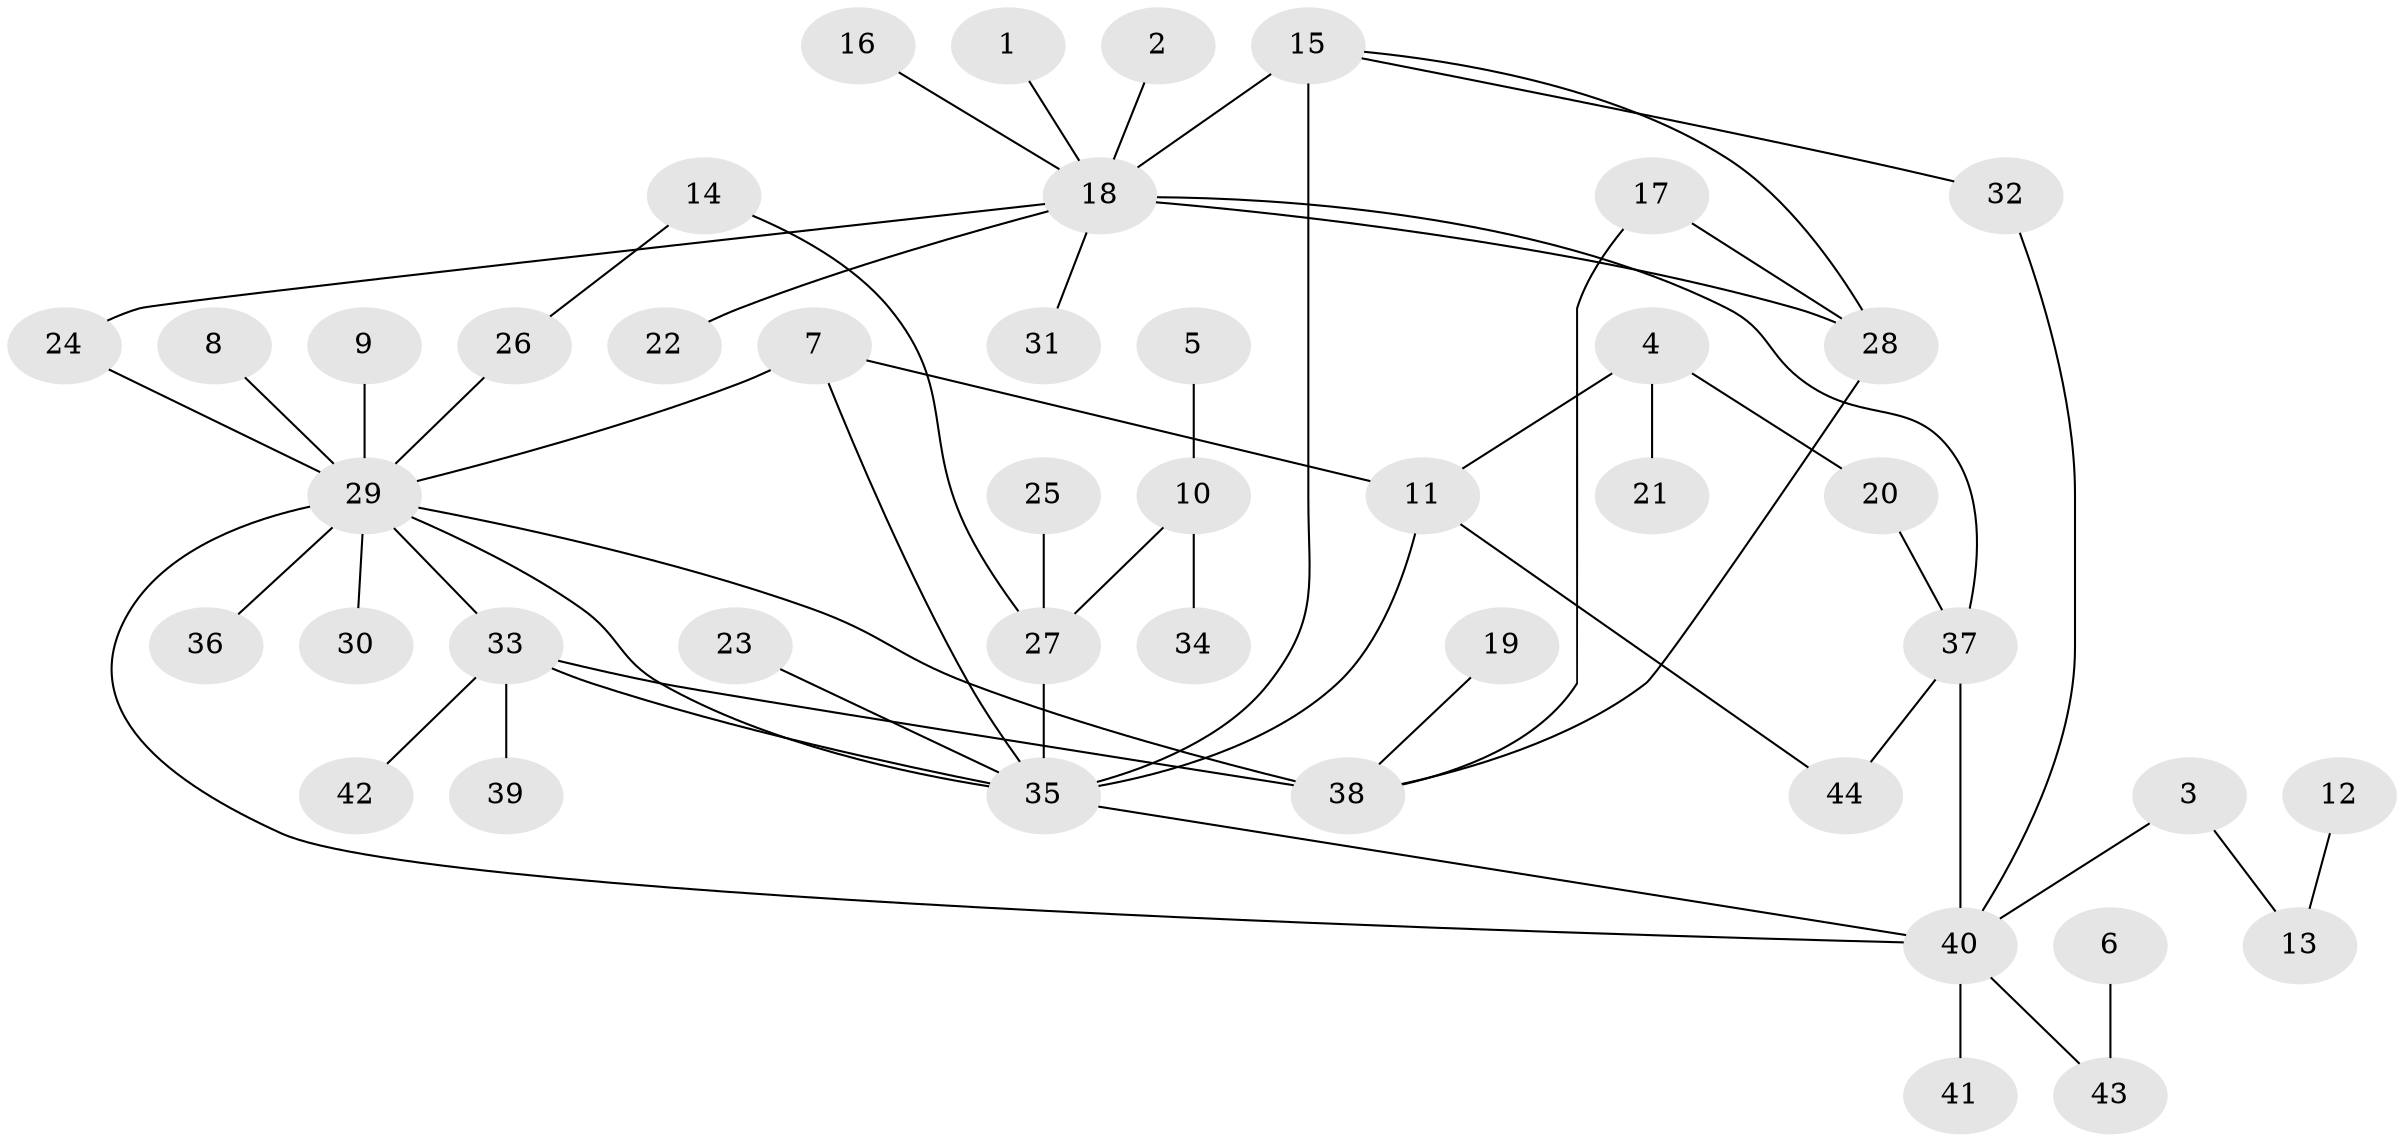 // original degree distribution, {9: 0.013888888888888888, 10: 0.013888888888888888, 5: 0.027777777777777776, 8: 0.013888888888888888, 6: 0.013888888888888888, 4: 0.041666666666666664, 11: 0.013888888888888888, 1: 0.4861111111111111, 2: 0.25, 3: 0.09722222222222222, 13: 0.013888888888888888, 7: 0.013888888888888888}
// Generated by graph-tools (version 1.1) at 2025/36/03/04/25 23:36:44]
// undirected, 44 vertices, 57 edges
graph export_dot {
  node [color=gray90,style=filled];
  1;
  2;
  3;
  4;
  5;
  6;
  7;
  8;
  9;
  10;
  11;
  12;
  13;
  14;
  15;
  16;
  17;
  18;
  19;
  20;
  21;
  22;
  23;
  24;
  25;
  26;
  27;
  28;
  29;
  30;
  31;
  32;
  33;
  34;
  35;
  36;
  37;
  38;
  39;
  40;
  41;
  42;
  43;
  44;
  1 -- 18 [weight=1.0];
  2 -- 18 [weight=1.0];
  3 -- 13 [weight=1.0];
  3 -- 40 [weight=1.0];
  4 -- 11 [weight=1.0];
  4 -- 20 [weight=1.0];
  4 -- 21 [weight=1.0];
  5 -- 10 [weight=1.0];
  6 -- 43 [weight=1.0];
  7 -- 11 [weight=1.0];
  7 -- 29 [weight=1.0];
  7 -- 35 [weight=1.0];
  8 -- 29 [weight=1.0];
  9 -- 29 [weight=1.0];
  10 -- 27 [weight=1.0];
  10 -- 34 [weight=1.0];
  11 -- 35 [weight=1.0];
  11 -- 44 [weight=1.0];
  12 -- 13 [weight=1.0];
  14 -- 26 [weight=1.0];
  14 -- 27 [weight=1.0];
  15 -- 18 [weight=2.0];
  15 -- 28 [weight=1.0];
  15 -- 32 [weight=1.0];
  15 -- 35 [weight=2.0];
  16 -- 18 [weight=1.0];
  17 -- 28 [weight=1.0];
  17 -- 38 [weight=1.0];
  18 -- 22 [weight=1.0];
  18 -- 24 [weight=1.0];
  18 -- 28 [weight=1.0];
  18 -- 31 [weight=1.0];
  18 -- 37 [weight=1.0];
  19 -- 38 [weight=1.0];
  20 -- 37 [weight=1.0];
  23 -- 35 [weight=1.0];
  24 -- 29 [weight=1.0];
  25 -- 27 [weight=1.0];
  26 -- 29 [weight=1.0];
  27 -- 35 [weight=1.0];
  28 -- 38 [weight=1.0];
  29 -- 30 [weight=1.0];
  29 -- 33 [weight=1.0];
  29 -- 35 [weight=1.0];
  29 -- 36 [weight=1.0];
  29 -- 38 [weight=1.0];
  29 -- 40 [weight=1.0];
  32 -- 40 [weight=1.0];
  33 -- 35 [weight=1.0];
  33 -- 38 [weight=2.0];
  33 -- 39 [weight=2.0];
  33 -- 42 [weight=1.0];
  35 -- 40 [weight=1.0];
  37 -- 40 [weight=1.0];
  37 -- 44 [weight=1.0];
  40 -- 41 [weight=1.0];
  40 -- 43 [weight=1.0];
}
